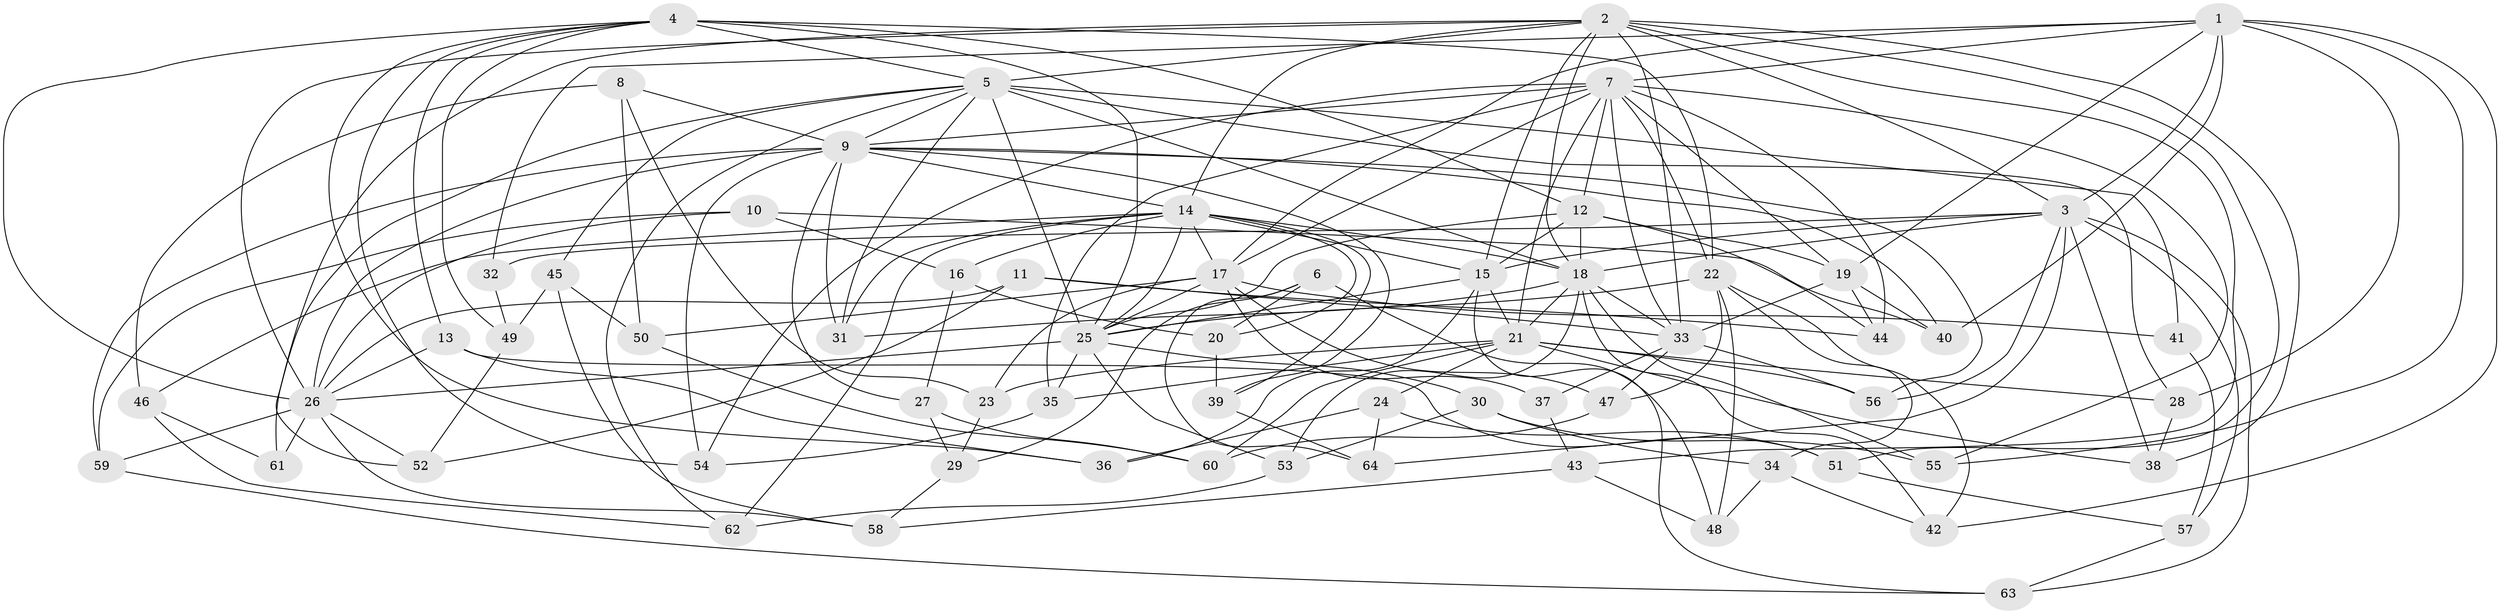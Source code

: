 // original degree distribution, {4: 1.0}
// Generated by graph-tools (version 1.1) at 2025/38/03/09/25 02:38:11]
// undirected, 64 vertices, 177 edges
graph export_dot {
graph [start="1"]
  node [color=gray90,style=filled];
  1;
  2;
  3;
  4;
  5;
  6;
  7;
  8;
  9;
  10;
  11;
  12;
  13;
  14;
  15;
  16;
  17;
  18;
  19;
  20;
  21;
  22;
  23;
  24;
  25;
  26;
  27;
  28;
  29;
  30;
  31;
  32;
  33;
  34;
  35;
  36;
  37;
  38;
  39;
  40;
  41;
  42;
  43;
  44;
  45;
  46;
  47;
  48;
  49;
  50;
  51;
  52;
  53;
  54;
  55;
  56;
  57;
  58;
  59;
  60;
  61;
  62;
  63;
  64;
  1 -- 3 [weight=2.0];
  1 -- 7 [weight=1.0];
  1 -- 17 [weight=1.0];
  1 -- 19 [weight=1.0];
  1 -- 28 [weight=1.0];
  1 -- 32 [weight=1.0];
  1 -- 40 [weight=1.0];
  1 -- 42 [weight=1.0];
  1 -- 55 [weight=1.0];
  2 -- 3 [weight=1.0];
  2 -- 5 [weight=1.0];
  2 -- 14 [weight=1.0];
  2 -- 15 [weight=1.0];
  2 -- 18 [weight=1.0];
  2 -- 26 [weight=1.0];
  2 -- 33 [weight=2.0];
  2 -- 38 [weight=1.0];
  2 -- 43 [weight=1.0];
  2 -- 51 [weight=1.0];
  2 -- 52 [weight=1.0];
  3 -- 15 [weight=1.0];
  3 -- 18 [weight=1.0];
  3 -- 32 [weight=2.0];
  3 -- 38 [weight=1.0];
  3 -- 56 [weight=1.0];
  3 -- 57 [weight=1.0];
  3 -- 63 [weight=1.0];
  3 -- 64 [weight=1.0];
  4 -- 5 [weight=1.0];
  4 -- 12 [weight=1.0];
  4 -- 13 [weight=1.0];
  4 -- 22 [weight=2.0];
  4 -- 25 [weight=1.0];
  4 -- 26 [weight=1.0];
  4 -- 36 [weight=1.0];
  4 -- 49 [weight=1.0];
  4 -- 54 [weight=1.0];
  5 -- 9 [weight=1.0];
  5 -- 18 [weight=2.0];
  5 -- 25 [weight=1.0];
  5 -- 28 [weight=1.0];
  5 -- 31 [weight=1.0];
  5 -- 41 [weight=1.0];
  5 -- 45 [weight=1.0];
  5 -- 61 [weight=1.0];
  5 -- 62 [weight=1.0];
  6 -- 20 [weight=1.0];
  6 -- 29 [weight=1.0];
  6 -- 48 [weight=1.0];
  6 -- 64 [weight=1.0];
  7 -- 9 [weight=1.0];
  7 -- 12 [weight=1.0];
  7 -- 17 [weight=1.0];
  7 -- 19 [weight=1.0];
  7 -- 21 [weight=1.0];
  7 -- 22 [weight=1.0];
  7 -- 33 [weight=1.0];
  7 -- 35 [weight=1.0];
  7 -- 44 [weight=1.0];
  7 -- 54 [weight=1.0];
  7 -- 55 [weight=1.0];
  8 -- 9 [weight=1.0];
  8 -- 23 [weight=1.0];
  8 -- 46 [weight=1.0];
  8 -- 50 [weight=1.0];
  9 -- 14 [weight=1.0];
  9 -- 26 [weight=1.0];
  9 -- 27 [weight=1.0];
  9 -- 31 [weight=1.0];
  9 -- 39 [weight=1.0];
  9 -- 40 [weight=1.0];
  9 -- 54 [weight=1.0];
  9 -- 56 [weight=1.0];
  9 -- 59 [weight=1.0];
  10 -- 16 [weight=1.0];
  10 -- 26 [weight=1.0];
  10 -- 40 [weight=1.0];
  10 -- 59 [weight=1.0];
  11 -- 26 [weight=1.0];
  11 -- 33 [weight=1.0];
  11 -- 44 [weight=1.0];
  11 -- 52 [weight=1.0];
  12 -- 15 [weight=1.0];
  12 -- 18 [weight=1.0];
  12 -- 19 [weight=1.0];
  12 -- 25 [weight=2.0];
  12 -- 44 [weight=1.0];
  13 -- 26 [weight=1.0];
  13 -- 36 [weight=1.0];
  13 -- 51 [weight=1.0];
  14 -- 15 [weight=1.0];
  14 -- 16 [weight=1.0];
  14 -- 17 [weight=1.0];
  14 -- 18 [weight=1.0];
  14 -- 20 [weight=1.0];
  14 -- 25 [weight=1.0];
  14 -- 31 [weight=1.0];
  14 -- 39 [weight=1.0];
  14 -- 46 [weight=1.0];
  14 -- 62 [weight=1.0];
  15 -- 21 [weight=1.0];
  15 -- 25 [weight=1.0];
  15 -- 36 [weight=1.0];
  15 -- 63 [weight=1.0];
  16 -- 20 [weight=1.0];
  16 -- 27 [weight=1.0];
  17 -- 23 [weight=1.0];
  17 -- 25 [weight=1.0];
  17 -- 37 [weight=1.0];
  17 -- 41 [weight=2.0];
  17 -- 47 [weight=1.0];
  17 -- 50 [weight=1.0];
  18 -- 21 [weight=1.0];
  18 -- 31 [weight=1.0];
  18 -- 33 [weight=1.0];
  18 -- 42 [weight=1.0];
  18 -- 53 [weight=1.0];
  18 -- 55 [weight=1.0];
  19 -- 33 [weight=3.0];
  19 -- 40 [weight=1.0];
  19 -- 44 [weight=1.0];
  20 -- 39 [weight=1.0];
  21 -- 23 [weight=1.0];
  21 -- 24 [weight=1.0];
  21 -- 28 [weight=1.0];
  21 -- 35 [weight=1.0];
  21 -- 38 [weight=1.0];
  21 -- 56 [weight=1.0];
  21 -- 60 [weight=1.0];
  22 -- 25 [weight=1.0];
  22 -- 34 [weight=1.0];
  22 -- 42 [weight=1.0];
  22 -- 47 [weight=1.0];
  22 -- 48 [weight=1.0];
  23 -- 29 [weight=1.0];
  24 -- 36 [weight=1.0];
  24 -- 51 [weight=1.0];
  24 -- 64 [weight=1.0];
  25 -- 26 [weight=1.0];
  25 -- 30 [weight=1.0];
  25 -- 35 [weight=1.0];
  25 -- 53 [weight=1.0];
  26 -- 52 [weight=1.0];
  26 -- 58 [weight=1.0];
  26 -- 59 [weight=1.0];
  26 -- 61 [weight=2.0];
  27 -- 29 [weight=1.0];
  27 -- 60 [weight=1.0];
  28 -- 38 [weight=1.0];
  29 -- 58 [weight=1.0];
  30 -- 34 [weight=1.0];
  30 -- 53 [weight=1.0];
  30 -- 55 [weight=1.0];
  32 -- 49 [weight=1.0];
  33 -- 37 [weight=2.0];
  33 -- 47 [weight=1.0];
  33 -- 56 [weight=1.0];
  34 -- 42 [weight=1.0];
  34 -- 48 [weight=1.0];
  35 -- 54 [weight=1.0];
  37 -- 43 [weight=1.0];
  39 -- 64 [weight=1.0];
  41 -- 57 [weight=1.0];
  43 -- 48 [weight=1.0];
  43 -- 58 [weight=1.0];
  45 -- 49 [weight=1.0];
  45 -- 50 [weight=1.0];
  45 -- 58 [weight=1.0];
  46 -- 61 [weight=1.0];
  46 -- 62 [weight=1.0];
  47 -- 60 [weight=1.0];
  49 -- 52 [weight=1.0];
  50 -- 60 [weight=1.0];
  51 -- 57 [weight=1.0];
  53 -- 62 [weight=1.0];
  57 -- 63 [weight=1.0];
  59 -- 63 [weight=1.0];
}
